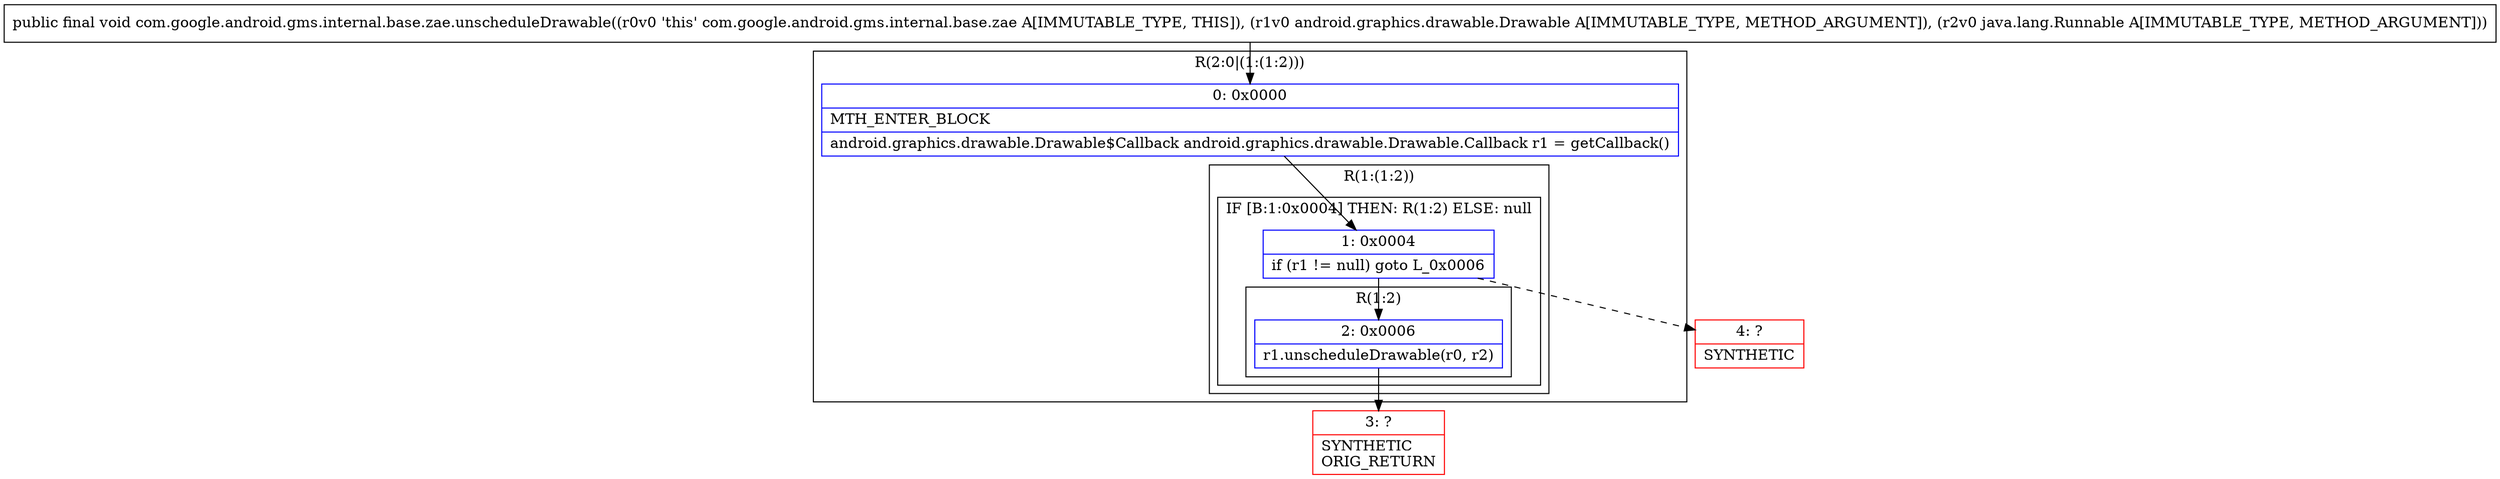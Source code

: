 digraph "CFG forcom.google.android.gms.internal.base.zae.unscheduleDrawable(Landroid\/graphics\/drawable\/Drawable;Ljava\/lang\/Runnable;)V" {
subgraph cluster_Region_1177290511 {
label = "R(2:0|(1:(1:2)))";
node [shape=record,color=blue];
Node_0 [shape=record,label="{0\:\ 0x0000|MTH_ENTER_BLOCK\l|android.graphics.drawable.Drawable$Callback android.graphics.drawable.Drawable.Callback r1 = getCallback()\l}"];
subgraph cluster_Region_1995980018 {
label = "R(1:(1:2))";
node [shape=record,color=blue];
subgraph cluster_IfRegion_751206456 {
label = "IF [B:1:0x0004] THEN: R(1:2) ELSE: null";
node [shape=record,color=blue];
Node_1 [shape=record,label="{1\:\ 0x0004|if (r1 != null) goto L_0x0006\l}"];
subgraph cluster_Region_862911253 {
label = "R(1:2)";
node [shape=record,color=blue];
Node_2 [shape=record,label="{2\:\ 0x0006|r1.unscheduleDrawable(r0, r2)\l}"];
}
}
}
}
Node_3 [shape=record,color=red,label="{3\:\ ?|SYNTHETIC\lORIG_RETURN\l}"];
Node_4 [shape=record,color=red,label="{4\:\ ?|SYNTHETIC\l}"];
MethodNode[shape=record,label="{public final void com.google.android.gms.internal.base.zae.unscheduleDrawable((r0v0 'this' com.google.android.gms.internal.base.zae A[IMMUTABLE_TYPE, THIS]), (r1v0 android.graphics.drawable.Drawable A[IMMUTABLE_TYPE, METHOD_ARGUMENT]), (r2v0 java.lang.Runnable A[IMMUTABLE_TYPE, METHOD_ARGUMENT])) }"];
MethodNode -> Node_0;
Node_0 -> Node_1;
Node_1 -> Node_2;
Node_1 -> Node_4[style=dashed];
Node_2 -> Node_3;
}

